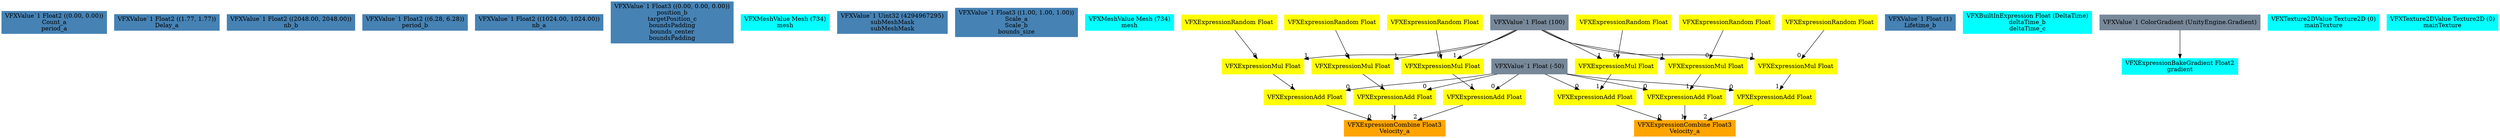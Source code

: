 digraph G {
node0 [shape="box" color="steelblue" style="filled" label="VFXValue`1 Float2 ((0.00, 0.00))
Count_a
period_a"]
node1 [shape="box" color="steelblue" style="filled" label="VFXValue`1 Float2 ((1.77, 1.77))
Delay_a"]
node2 [shape="box" color="steelblue" style="filled" label="VFXValue`1 Float2 ((2048.00, 2048.00))
nb_b"]
node3 [shape="box" color="steelblue" style="filled" label="VFXValue`1 Float2 ((6.28, 6.28))
period_b"]
node4 [shape="box" color="steelblue" style="filled" label="VFXValue`1 Float2 ((1024.00, 1024.00))
nb_a"]
node5 [shape="box" color="steelblue" style="filled" label="VFXValue`1 Float3 ((0.00, 0.00, 0.00))
position_b
targetPosition_c
boundsPadding
bounds_center
boundsPadding"]
node6 [shape="box" color="cyan" style="filled" label="VFXMeshValue Mesh (734)
mesh"]
node7 [shape="box" color="steelblue" style="filled" label="VFXValue`1 Uint32 (4294967295)
subMeshMask
subMeshMask"]
node8 [shape="box" color="steelblue" style="filled" label="VFXValue`1 Float3 ((1.00, 1.00, 1.00))
Scale_a
Scale_b
bounds_size"]
node9 [shape="box" color="cyan" style="filled" label="VFXMeshValue Mesh (734)
mesh"]
node10 [shape="box" color="orange" style="filled" label="VFXExpressionCombine Float3
Velocity_a"]
node11 [shape="box" color="yellow" style="filled" label="VFXExpressionAdd Float"]
node12 [shape="box" color="lightslategray" style="filled" label="VFXValue`1 Float (-50)"]
node13 [shape="box" color="yellow" style="filled" label="VFXExpressionMul Float"]
node14 [shape="box" color="yellow" style="filled" label="VFXExpressionRandom Float"]
node15 [shape="box" color="lightslategray" style="filled" label="VFXValue`1 Float (100)"]
node16 [shape="box" color="yellow" style="filled" label="VFXExpressionAdd Float"]
node17 [shape="box" color="yellow" style="filled" label="VFXExpressionMul Float"]
node18 [shape="box" color="yellow" style="filled" label="VFXExpressionRandom Float"]
node19 [shape="box" color="yellow" style="filled" label="VFXExpressionAdd Float"]
node20 [shape="box" color="yellow" style="filled" label="VFXExpressionMul Float"]
node21 [shape="box" color="yellow" style="filled" label="VFXExpressionRandom Float"]
node22 [shape="box" color="steelblue" style="filled" label="VFXValue`1 Float (1)
Lifetime_b"]
node23 [shape="box" color="cyan" style="filled" label="VFXBuiltInExpression Float (DeltaTime)
deltaTime_b
deltaTime_c"]
node24 [shape="box" color="cyan" style="filled" label="VFXExpressionBakeGradient Float2
gradient"]
node25 [shape="box" color="lightslategray" style="filled" label="VFXValue`1 ColorGradient (UnityEngine.Gradient)"]
node26 [shape="box" color="cyan" style="filled" label="VFXTexture2DValue Texture2D (0)
mainTexture"]
node27 [shape="box" color="orange" style="filled" label="VFXExpressionCombine Float3
Velocity_a"]
node28 [shape="box" color="yellow" style="filled" label="VFXExpressionAdd Float"]
node29 [shape="box" color="yellow" style="filled" label="VFXExpressionMul Float"]
node30 [shape="box" color="yellow" style="filled" label="VFXExpressionRandom Float"]
node31 [shape="box" color="yellow" style="filled" label="VFXExpressionAdd Float"]
node32 [shape="box" color="yellow" style="filled" label="VFXExpressionMul Float"]
node33 [shape="box" color="yellow" style="filled" label="VFXExpressionRandom Float"]
node34 [shape="box" color="yellow" style="filled" label="VFXExpressionAdd Float"]
node35 [shape="box" color="yellow" style="filled" label="VFXExpressionMul Float"]
node36 [shape="box" color="yellow" style="filled" label="VFXExpressionRandom Float"]
node37 [shape="box" color="cyan" style="filled" label="VFXTexture2DValue Texture2D (0)
mainTexture"]
node11 -> node10 [headlabel="0"]
node16 -> node10 [headlabel="1"]
node19 -> node10 [headlabel="2"]
node12 -> node11 [headlabel="0"]
node13 -> node11 [headlabel="1"]
node14 -> node13 [headlabel="0"]
node15 -> node13 [headlabel="1"]
node12 -> node16 [headlabel="0"]
node17 -> node16 [headlabel="1"]
node18 -> node17 [headlabel="0"]
node15 -> node17 [headlabel="1"]
node12 -> node19 [headlabel="0"]
node20 -> node19 [headlabel="1"]
node21 -> node20 [headlabel="0"]
node15 -> node20 [headlabel="1"]
node25 -> node24 
node28 -> node27 [headlabel="0"]
node31 -> node27 [headlabel="1"]
node34 -> node27 [headlabel="2"]
node12 -> node28 [headlabel="0"]
node29 -> node28 [headlabel="1"]
node30 -> node29 [headlabel="0"]
node15 -> node29 [headlabel="1"]
node12 -> node31 [headlabel="0"]
node32 -> node31 [headlabel="1"]
node33 -> node32 [headlabel="0"]
node15 -> node32 [headlabel="1"]
node12 -> node34 [headlabel="0"]
node35 -> node34 [headlabel="1"]
node36 -> node35 [headlabel="0"]
node15 -> node35 [headlabel="1"]
}
